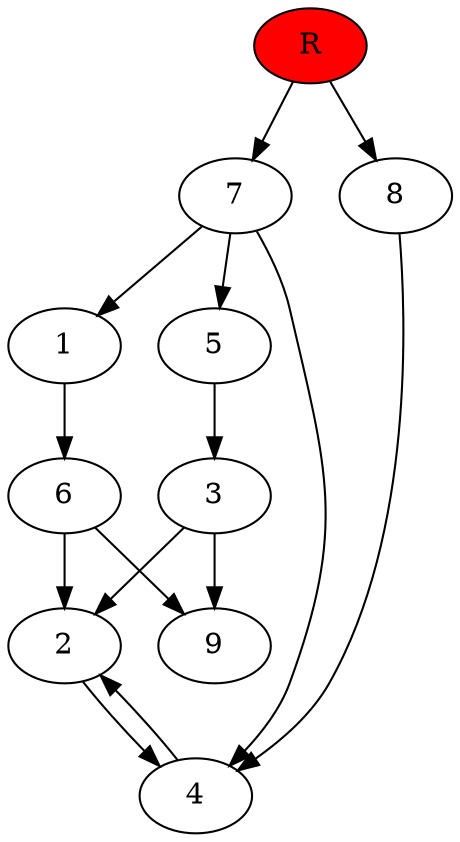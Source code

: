 digraph prb32922 {
	1
	2
	3
	4
	5
	6
	7
	8
	R [fillcolor="#ff0000" style=filled]
	1 -> 6
	2 -> 4
	3 -> 2
	3 -> 9
	4 -> 2
	5 -> 3
	6 -> 2
	6 -> 9
	7 -> 1
	7 -> 4
	7 -> 5
	8 -> 4
	R -> 7
	R -> 8
}
